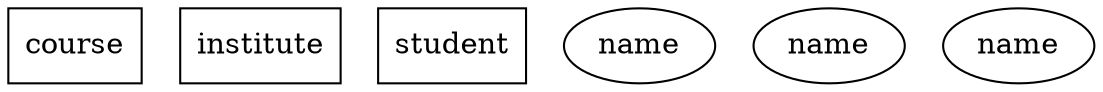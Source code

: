 graph graph_45
{
	node
	[
		shape = box
	]
	course;
	institute;
	student;
	node
	[
		shape = ellipse
	]
	node
	[
		label = "name"
	]
	name0;
	name1;
	name2;
}
